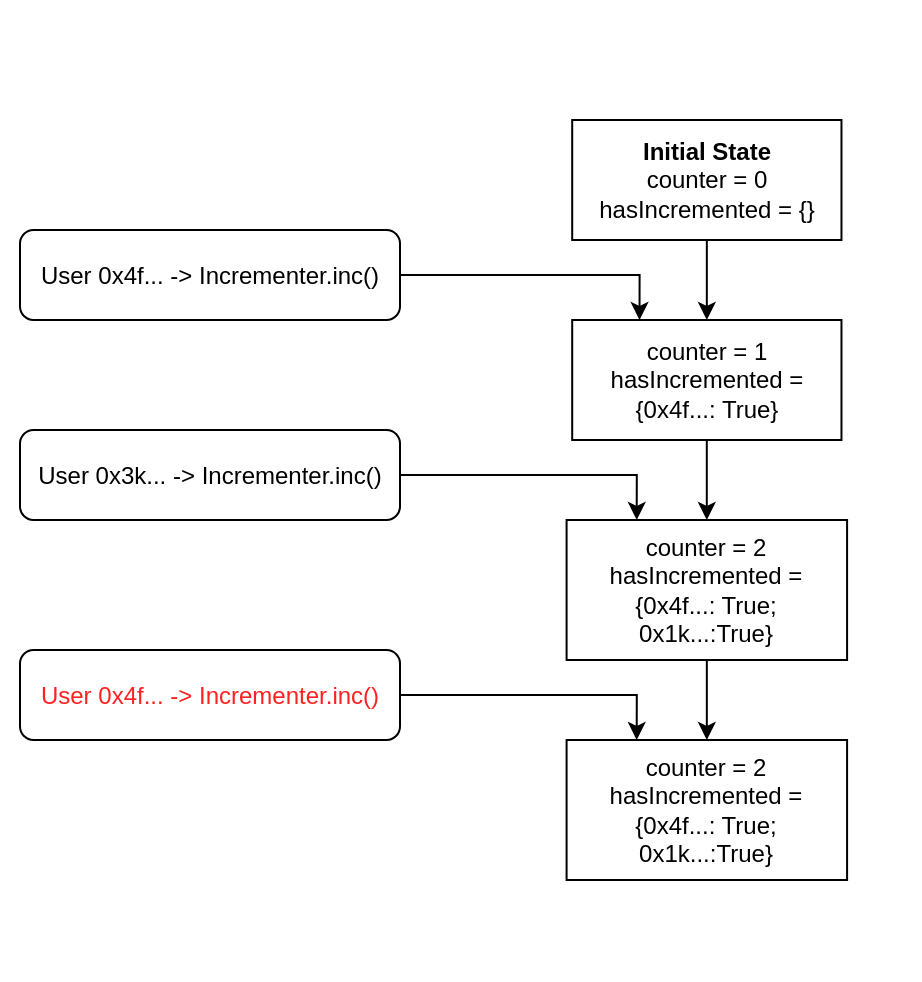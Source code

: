 <mxfile version="20.4.1" type="github">
  <diagram id="C5RBs43oDa-KdzZeNtuy" name="Page-1">
    <mxGraphModel dx="1372" dy="1950" grid="1" gridSize="10" guides="1" tooltips="1" connect="1" arrows="1" fold="1" page="1" pageScale="1" pageWidth="827" pageHeight="1169" math="0" shadow="0">
      <root>
        <mxCell id="WIyWlLk6GJQsqaUBKTNV-0" />
        <mxCell id="WIyWlLk6GJQsqaUBKTNV-1" parent="WIyWlLk6GJQsqaUBKTNV-0" />
        <mxCell id="40r1Cs8ADjgpQ7wW2QsW-3" value="" style="group" vertex="1" connectable="0" parent="WIyWlLk6GJQsqaUBKTNV-1">
          <mxGeometry x="40" y="-20" width="460" height="490" as="geometry" />
        </mxCell>
        <mxCell id="40r1Cs8ADjgpQ7wW2QsW-26" value="" style="edgeStyle=orthogonalEdgeStyle;rounded=0;orthogonalLoop=1;jettySize=auto;html=1;fontColor=#FF2121;" edge="1" parent="40r1Cs8ADjgpQ7wW2QsW-3" source="40r1Cs8ADjgpQ7wW2QsW-4" target="40r1Cs8ADjgpQ7wW2QsW-6">
          <mxGeometry relative="1" as="geometry" />
        </mxCell>
        <mxCell id="40r1Cs8ADjgpQ7wW2QsW-4" value="counter = 1&lt;br&gt;hasIncremented = {0x4f...: True}" style="whiteSpace=wrap;html=1;" vertex="1" parent="40r1Cs8ADjgpQ7wW2QsW-3">
          <mxGeometry x="286.098" y="160" width="134.634" height="60" as="geometry" />
        </mxCell>
        <mxCell id="40r1Cs8ADjgpQ7wW2QsW-22" value="" style="edgeStyle=orthogonalEdgeStyle;rounded=0;orthogonalLoop=1;jettySize=auto;html=1;fontColor=#FF2121;entryX=0.25;entryY=0;entryDx=0;entryDy=0;" edge="1" parent="40r1Cs8ADjgpQ7wW2QsW-3" source="40r1Cs8ADjgpQ7wW2QsW-13" target="40r1Cs8ADjgpQ7wW2QsW-4">
          <mxGeometry relative="1" as="geometry" />
        </mxCell>
        <mxCell id="40r1Cs8ADjgpQ7wW2QsW-13" value="User 0x4f... -&amp;gt; Incrementer.inc()" style="whiteSpace=wrap;html=1;rounded=1;sketch=0;glass=0;" vertex="1" parent="40r1Cs8ADjgpQ7wW2QsW-3">
          <mxGeometry x="10" y="115" width="190" height="45" as="geometry" />
        </mxCell>
        <mxCell id="40r1Cs8ADjgpQ7wW2QsW-23" value="" style="edgeStyle=orthogonalEdgeStyle;rounded=0;orthogonalLoop=1;jettySize=auto;html=1;fontColor=#FF2121;entryX=0.25;entryY=0;entryDx=0;entryDy=0;" edge="1" parent="40r1Cs8ADjgpQ7wW2QsW-3" source="40r1Cs8ADjgpQ7wW2QsW-20" target="40r1Cs8ADjgpQ7wW2QsW-6">
          <mxGeometry relative="1" as="geometry" />
        </mxCell>
        <mxCell id="40r1Cs8ADjgpQ7wW2QsW-20" value="User 0x3k... -&amp;gt; Incrementer.inc()" style="whiteSpace=wrap;html=1;rounded=1;sketch=0;glass=0;" vertex="1" parent="40r1Cs8ADjgpQ7wW2QsW-3">
          <mxGeometry x="10" y="215" width="190" height="45" as="geometry" />
        </mxCell>
        <mxCell id="40r1Cs8ADjgpQ7wW2QsW-34" style="edgeStyle=orthogonalEdgeStyle;rounded=0;orthogonalLoop=1;jettySize=auto;html=1;entryX=0.25;entryY=0;entryDx=0;entryDy=0;fontColor=#FF2121;" edge="1" parent="40r1Cs8ADjgpQ7wW2QsW-3" source="40r1Cs8ADjgpQ7wW2QsW-21" target="40r1Cs8ADjgpQ7wW2QsW-24">
          <mxGeometry relative="1" as="geometry" />
        </mxCell>
        <mxCell id="40r1Cs8ADjgpQ7wW2QsW-21" value="&lt;font color=&quot;#ff2121&quot;&gt;User 0x4f... -&amp;gt; Incrementer.inc()&lt;/font&gt;" style="whiteSpace=wrap;html=1;rounded=1;sketch=0;glass=0;" vertex="1" parent="40r1Cs8ADjgpQ7wW2QsW-3">
          <mxGeometry x="10" y="325" width="190" height="45" as="geometry" />
        </mxCell>
        <mxCell id="40r1Cs8ADjgpQ7wW2QsW-6" value="counter = 2&lt;br&gt;hasIncremented = {0x4f...: True; 0x1k...:True}" style="whiteSpace=wrap;html=1;" vertex="1" parent="40r1Cs8ADjgpQ7wW2QsW-3">
          <mxGeometry x="283.293" y="260" width="140.244" height="70" as="geometry" />
        </mxCell>
        <mxCell id="40r1Cs8ADjgpQ7wW2QsW-33" value="" style="edgeStyle=orthogonalEdgeStyle;rounded=0;orthogonalLoop=1;jettySize=auto;html=1;fontColor=#FF2121;" edge="1" parent="40r1Cs8ADjgpQ7wW2QsW-3" source="40r1Cs8ADjgpQ7wW2QsW-32" target="40r1Cs8ADjgpQ7wW2QsW-4">
          <mxGeometry relative="1" as="geometry" />
        </mxCell>
        <mxCell id="40r1Cs8ADjgpQ7wW2QsW-32" value="&lt;b&gt;Initial State&lt;/b&gt;&lt;br&gt;counter = 0&lt;br&gt;hasIncremented = {}" style="whiteSpace=wrap;html=1;" vertex="1" parent="40r1Cs8ADjgpQ7wW2QsW-3">
          <mxGeometry x="286.098" y="60" width="134.634" height="60" as="geometry" />
        </mxCell>
        <mxCell id="40r1Cs8ADjgpQ7wW2QsW-24" value="counter = 2&lt;br&gt;hasIncremented = {0x4f...: True; 0x1k...:True}" style="whiteSpace=wrap;html=1;" vertex="1" parent="40r1Cs8ADjgpQ7wW2QsW-3">
          <mxGeometry x="283.293" y="370" width="140.244" height="70" as="geometry" />
        </mxCell>
        <mxCell id="40r1Cs8ADjgpQ7wW2QsW-25" value="" style="edgeStyle=orthogonalEdgeStyle;rounded=0;orthogonalLoop=1;jettySize=auto;html=1;fontColor=#FF2121;" edge="1" parent="40r1Cs8ADjgpQ7wW2QsW-3" source="40r1Cs8ADjgpQ7wW2QsW-6" target="40r1Cs8ADjgpQ7wW2QsW-24">
          <mxGeometry relative="1" as="geometry" />
        </mxCell>
      </root>
    </mxGraphModel>
  </diagram>
</mxfile>
